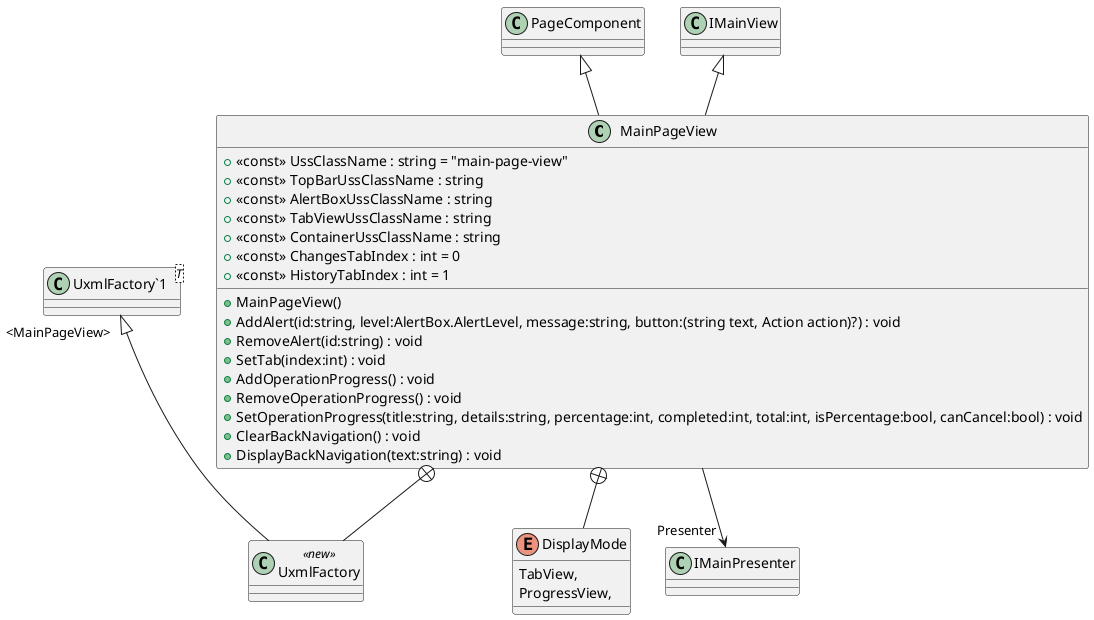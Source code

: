 @startuml
class MainPageView {
    + <<const>> UssClassName : string = "main-page-view"
    + <<const>> TopBarUssClassName : string
    + <<const>> AlertBoxUssClassName : string
    + <<const>> TabViewUssClassName : string
    + <<const>> ContainerUssClassName : string
    + <<const>> ChangesTabIndex : int = 0
    + <<const>> HistoryTabIndex : int = 1
    + MainPageView()
    + AddAlert(id:string, level:AlertBox.AlertLevel, message:string, button:(string text, Action action)?) : void
    + RemoveAlert(id:string) : void
    + SetTab(index:int) : void
    + AddOperationProgress() : void
    + RemoveOperationProgress() : void
    + SetOperationProgress(title:string, details:string, percentage:int, completed:int, total:int, isPercentage:bool, canCancel:bool) : void
    + ClearBackNavigation() : void
    + DisplayBackNavigation(text:string) : void
}
class UxmlFactory <<new>> {
}
enum DisplayMode {
    TabView,
    ProgressView,
}
class "UxmlFactory`1"<T> {
}
PageComponent <|-- MainPageView
IMainView <|-- MainPageView
MainPageView --> "Presenter" IMainPresenter
MainPageView +-- UxmlFactory
"UxmlFactory`1" "<MainPageView>" <|-- UxmlFactory
MainPageView +-- DisplayMode
@enduml
